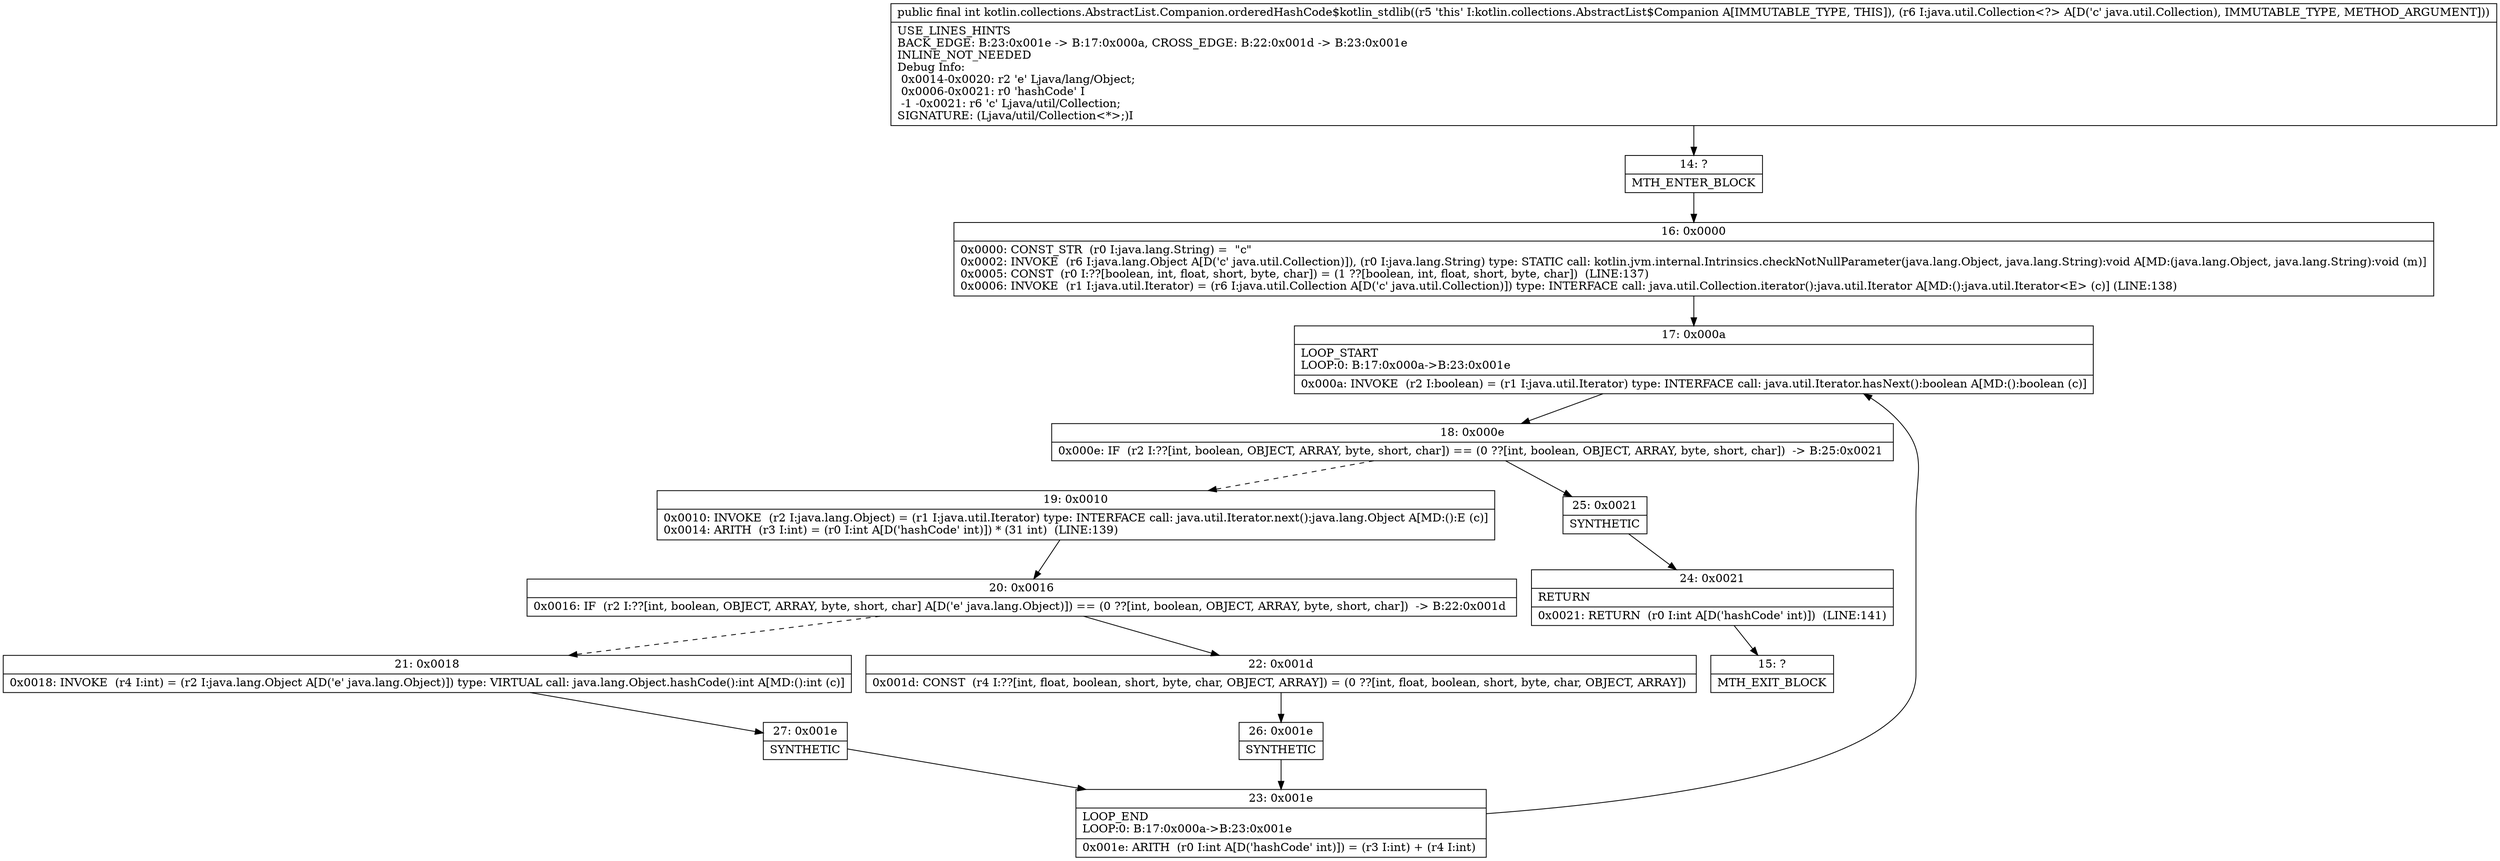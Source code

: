 digraph "CFG forkotlin.collections.AbstractList.Companion.orderedHashCode$kotlin_stdlib(Ljava\/util\/Collection;)I" {
Node_14 [shape=record,label="{14\:\ ?|MTH_ENTER_BLOCK\l}"];
Node_16 [shape=record,label="{16\:\ 0x0000|0x0000: CONST_STR  (r0 I:java.lang.String) =  \"c\" \l0x0002: INVOKE  (r6 I:java.lang.Object A[D('c' java.util.Collection)]), (r0 I:java.lang.String) type: STATIC call: kotlin.jvm.internal.Intrinsics.checkNotNullParameter(java.lang.Object, java.lang.String):void A[MD:(java.lang.Object, java.lang.String):void (m)]\l0x0005: CONST  (r0 I:??[boolean, int, float, short, byte, char]) = (1 ??[boolean, int, float, short, byte, char])  (LINE:137)\l0x0006: INVOKE  (r1 I:java.util.Iterator) = (r6 I:java.util.Collection A[D('c' java.util.Collection)]) type: INTERFACE call: java.util.Collection.iterator():java.util.Iterator A[MD:():java.util.Iterator\<E\> (c)] (LINE:138)\l}"];
Node_17 [shape=record,label="{17\:\ 0x000a|LOOP_START\lLOOP:0: B:17:0x000a\-\>B:23:0x001e\l|0x000a: INVOKE  (r2 I:boolean) = (r1 I:java.util.Iterator) type: INTERFACE call: java.util.Iterator.hasNext():boolean A[MD:():boolean (c)]\l}"];
Node_18 [shape=record,label="{18\:\ 0x000e|0x000e: IF  (r2 I:??[int, boolean, OBJECT, ARRAY, byte, short, char]) == (0 ??[int, boolean, OBJECT, ARRAY, byte, short, char])  \-\> B:25:0x0021 \l}"];
Node_19 [shape=record,label="{19\:\ 0x0010|0x0010: INVOKE  (r2 I:java.lang.Object) = (r1 I:java.util.Iterator) type: INTERFACE call: java.util.Iterator.next():java.lang.Object A[MD:():E (c)]\l0x0014: ARITH  (r3 I:int) = (r0 I:int A[D('hashCode' int)]) * (31 int)  (LINE:139)\l}"];
Node_20 [shape=record,label="{20\:\ 0x0016|0x0016: IF  (r2 I:??[int, boolean, OBJECT, ARRAY, byte, short, char] A[D('e' java.lang.Object)]) == (0 ??[int, boolean, OBJECT, ARRAY, byte, short, char])  \-\> B:22:0x001d \l}"];
Node_21 [shape=record,label="{21\:\ 0x0018|0x0018: INVOKE  (r4 I:int) = (r2 I:java.lang.Object A[D('e' java.lang.Object)]) type: VIRTUAL call: java.lang.Object.hashCode():int A[MD:():int (c)]\l}"];
Node_27 [shape=record,label="{27\:\ 0x001e|SYNTHETIC\l}"];
Node_23 [shape=record,label="{23\:\ 0x001e|LOOP_END\lLOOP:0: B:17:0x000a\-\>B:23:0x001e\l|0x001e: ARITH  (r0 I:int A[D('hashCode' int)]) = (r3 I:int) + (r4 I:int) \l}"];
Node_22 [shape=record,label="{22\:\ 0x001d|0x001d: CONST  (r4 I:??[int, float, boolean, short, byte, char, OBJECT, ARRAY]) = (0 ??[int, float, boolean, short, byte, char, OBJECT, ARRAY]) \l}"];
Node_26 [shape=record,label="{26\:\ 0x001e|SYNTHETIC\l}"];
Node_25 [shape=record,label="{25\:\ 0x0021|SYNTHETIC\l}"];
Node_24 [shape=record,label="{24\:\ 0x0021|RETURN\l|0x0021: RETURN  (r0 I:int A[D('hashCode' int)])  (LINE:141)\l}"];
Node_15 [shape=record,label="{15\:\ ?|MTH_EXIT_BLOCK\l}"];
MethodNode[shape=record,label="{public final int kotlin.collections.AbstractList.Companion.orderedHashCode$kotlin_stdlib((r5 'this' I:kotlin.collections.AbstractList$Companion A[IMMUTABLE_TYPE, THIS]), (r6 I:java.util.Collection\<?\> A[D('c' java.util.Collection), IMMUTABLE_TYPE, METHOD_ARGUMENT]))  | USE_LINES_HINTS\lBACK_EDGE: B:23:0x001e \-\> B:17:0x000a, CROSS_EDGE: B:22:0x001d \-\> B:23:0x001e\lINLINE_NOT_NEEDED\lDebug Info:\l  0x0014\-0x0020: r2 'e' Ljava\/lang\/Object;\l  0x0006\-0x0021: r0 'hashCode' I\l  \-1 \-0x0021: r6 'c' Ljava\/util\/Collection;\lSIGNATURE: (Ljava\/util\/Collection\<*\>;)I\l}"];
MethodNode -> Node_14;Node_14 -> Node_16;
Node_16 -> Node_17;
Node_17 -> Node_18;
Node_18 -> Node_19[style=dashed];
Node_18 -> Node_25;
Node_19 -> Node_20;
Node_20 -> Node_21[style=dashed];
Node_20 -> Node_22;
Node_21 -> Node_27;
Node_27 -> Node_23;
Node_23 -> Node_17;
Node_22 -> Node_26;
Node_26 -> Node_23;
Node_25 -> Node_24;
Node_24 -> Node_15;
}

